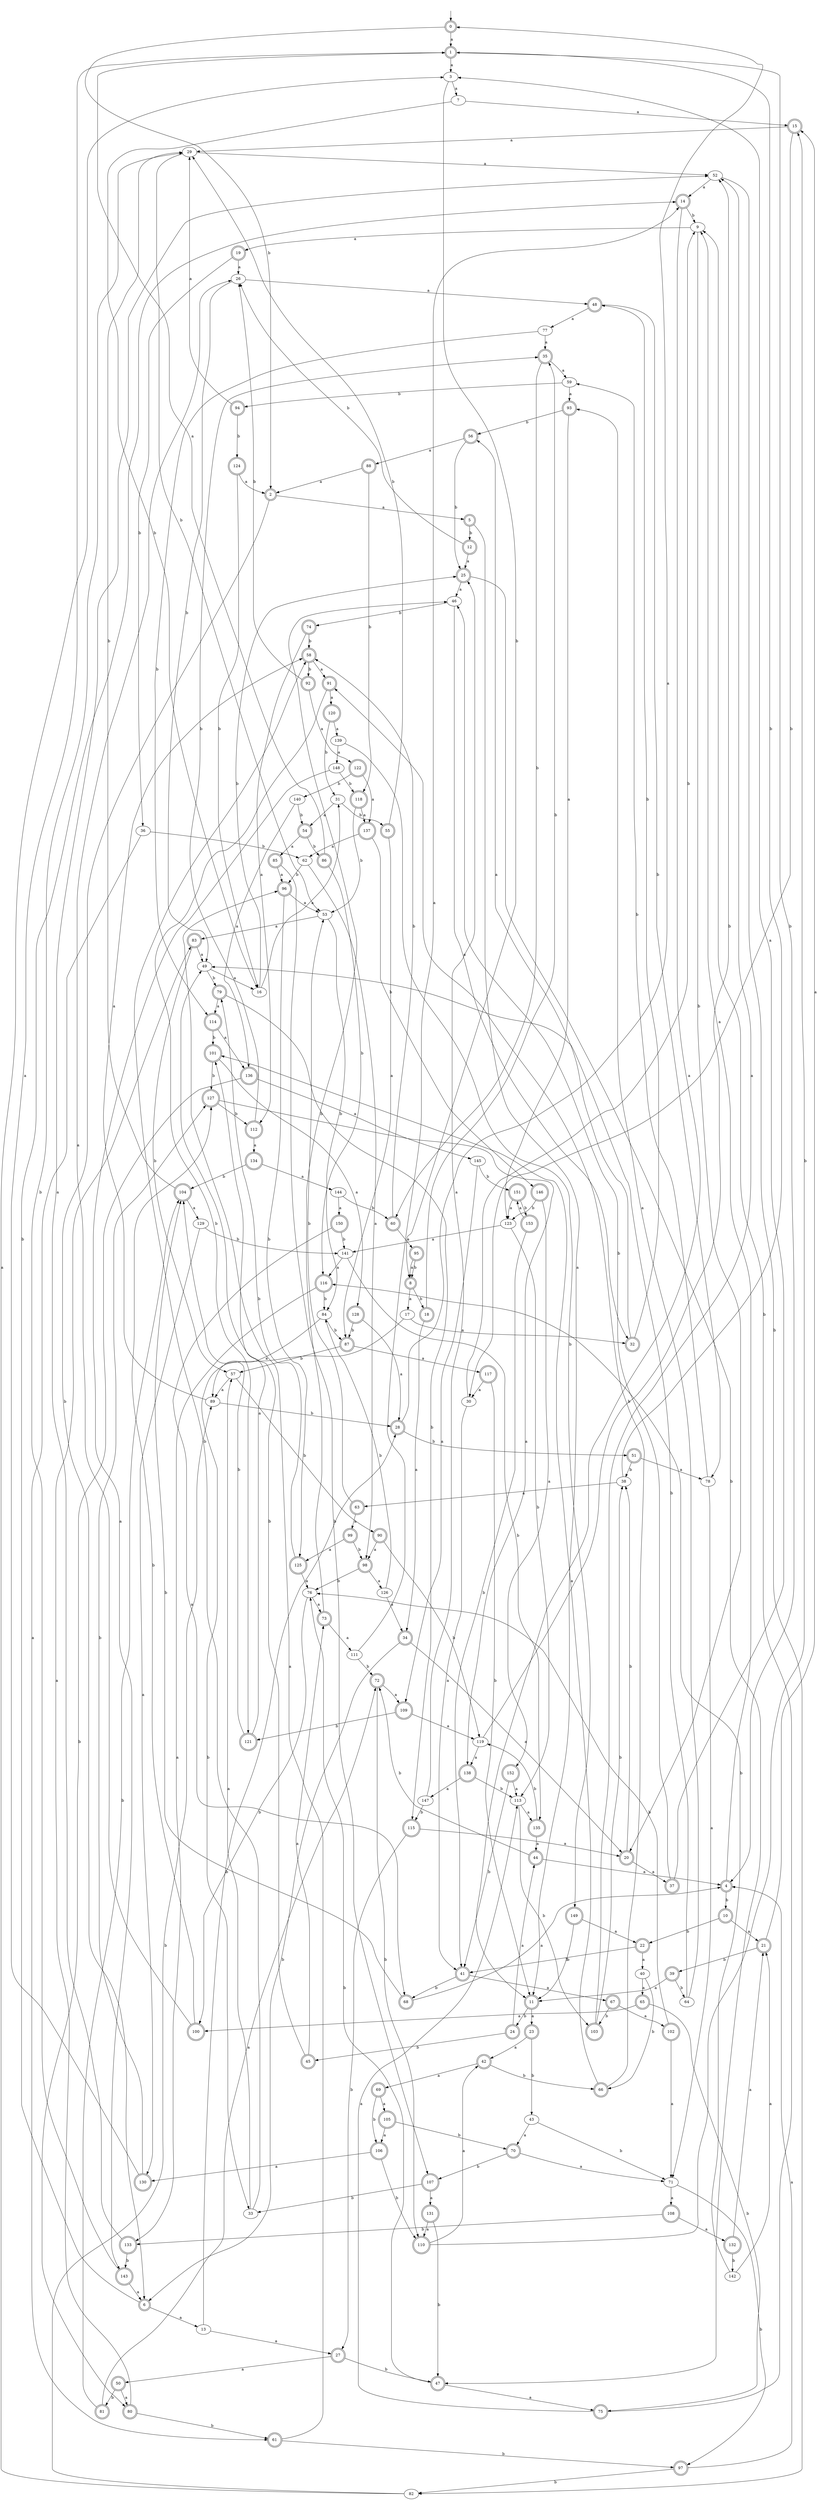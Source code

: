digraph RandomDFA {
  __start0 [label="", shape=none];
  __start0 -> 0 [label=""];
  0 [shape=circle] [shape=doublecircle]
  0 -> 1 [label="a"]
  0 -> 2 [label="b"]
  1 [shape=doublecircle]
  1 -> 3 [label="a"]
  1 -> 4 [label="b"]
  2 [shape=doublecircle]
  2 -> 5 [label="a"]
  2 -> 6 [label="b"]
  3
  3 -> 7 [label="a"]
  3 -> 8 [label="b"]
  4 [shape=doublecircle]
  4 -> 9 [label="a"]
  4 -> 10 [label="b"]
  5 [shape=doublecircle]
  5 -> 11 [label="a"]
  5 -> 12 [label="b"]
  6 [shape=doublecircle]
  6 -> 13 [label="a"]
  6 -> 14 [label="b"]
  7
  7 -> 15 [label="a"]
  7 -> 16 [label="b"]
  8 [shape=doublecircle]
  8 -> 17 [label="a"]
  8 -> 18 [label="b"]
  9
  9 -> 19 [label="a"]
  9 -> 20 [label="b"]
  10 [shape=doublecircle]
  10 -> 21 [label="a"]
  10 -> 22 [label="b"]
  11 [shape=doublecircle]
  11 -> 23 [label="a"]
  11 -> 24 [label="b"]
  12 [shape=doublecircle]
  12 -> 25 [label="a"]
  12 -> 26 [label="b"]
  13
  13 -> 27 [label="a"]
  13 -> 28 [label="b"]
  14 [shape=doublecircle]
  14 -> 11 [label="a"]
  14 -> 9 [label="b"]
  15 [shape=doublecircle]
  15 -> 29 [label="a"]
  15 -> 30 [label="b"]
  16
  16 -> 31 [label="a"]
  16 -> 25 [label="b"]
  17
  17 -> 32 [label="a"]
  17 -> 33 [label="b"]
  18 [shape=doublecircle]
  18 -> 34 [label="a"]
  18 -> 35 [label="b"]
  19 [shape=doublecircle]
  19 -> 26 [label="a"]
  19 -> 36 [label="b"]
  20 [shape=doublecircle]
  20 -> 37 [label="a"]
  20 -> 38 [label="b"]
  21 [shape=doublecircle]
  21 -> 15 [label="a"]
  21 -> 39 [label="b"]
  22 [shape=doublecircle]
  22 -> 40 [label="a"]
  22 -> 41 [label="b"]
  23 [shape=doublecircle]
  23 -> 42 [label="a"]
  23 -> 43 [label="b"]
  24 [shape=doublecircle]
  24 -> 44 [label="a"]
  24 -> 45 [label="b"]
  25 [shape=doublecircle]
  25 -> 46 [label="a"]
  25 -> 47 [label="b"]
  26
  26 -> 48 [label="a"]
  26 -> 49 [label="b"]
  27 [shape=doublecircle]
  27 -> 50 [label="a"]
  27 -> 47 [label="b"]
  28 [shape=doublecircle]
  28 -> 0 [label="a"]
  28 -> 51 [label="b"]
  29
  29 -> 52 [label="a"]
  29 -> 53 [label="b"]
  30
  30 -> 41 [label="a"]
  30 -> 9 [label="b"]
  31
  31 -> 54 [label="a"]
  31 -> 55 [label="b"]
  32 [shape=doublecircle]
  32 -> 56 [label="a"]
  32 -> 48 [label="b"]
  33
  33 -> 57 [label="a"]
  33 -> 58 [label="b"]
  34 [shape=doublecircle]
  34 -> 20 [label="a"]
  34 -> 6 [label="b"]
  35 [shape=doublecircle]
  35 -> 59 [label="a"]
  35 -> 60 [label="b"]
  36
  36 -> 61 [label="a"]
  36 -> 62 [label="b"]
  37 [shape=doublecircle]
  37 -> 3 [label="a"]
  37 -> 46 [label="b"]
  38
  38 -> 63 [label="a"]
  38 -> 1 [label="b"]
  39 [shape=doublecircle]
  39 -> 11 [label="a"]
  39 -> 64 [label="b"]
  40
  40 -> 65 [label="a"]
  40 -> 66 [label="b"]
  41 [shape=doublecircle]
  41 -> 67 [label="a"]
  41 -> 68 [label="b"]
  42 [shape=doublecircle]
  42 -> 69 [label="a"]
  42 -> 66 [label="b"]
  43
  43 -> 70 [label="a"]
  43 -> 71 [label="b"]
  44 [shape=doublecircle]
  44 -> 4 [label="a"]
  44 -> 72 [label="b"]
  45 [shape=doublecircle]
  45 -> 73 [label="a"]
  45 -> 49 [label="b"]
  46
  46 -> 32 [label="a"]
  46 -> 74 [label="b"]
  47 [shape=doublecircle]
  47 -> 75 [label="a"]
  47 -> 76 [label="b"]
  48 [shape=doublecircle]
  48 -> 77 [label="a"]
  48 -> 78 [label="b"]
  49
  49 -> 16 [label="a"]
  49 -> 79 [label="b"]
  50 [shape=doublecircle]
  50 -> 80 [label="a"]
  50 -> 81 [label="b"]
  51 [shape=doublecircle]
  51 -> 78 [label="a"]
  51 -> 38 [label="b"]
  52
  52 -> 14 [label="a"]
  52 -> 82 [label="b"]
  53
  53 -> 83 [label="a"]
  53 -> 84 [label="b"]
  54 [shape=doublecircle]
  54 -> 85 [label="a"]
  54 -> 86 [label="b"]
  55 [shape=doublecircle]
  55 -> 87 [label="a"]
  55 -> 29 [label="b"]
  56 [shape=doublecircle]
  56 -> 88 [label="a"]
  56 -> 25 [label="b"]
  57
  57 -> 89 [label="a"]
  57 -> 90 [label="b"]
  58 [shape=doublecircle]
  58 -> 91 [label="a"]
  58 -> 92 [label="b"]
  59
  59 -> 93 [label="a"]
  59 -> 94 [label="b"]
  60 [shape=doublecircle]
  60 -> 95 [label="a"]
  60 -> 58 [label="b"]
  61 [shape=doublecircle]
  61 -> 96 [label="a"]
  61 -> 97 [label="b"]
  62
  62 -> 98 [label="a"]
  62 -> 96 [label="b"]
  63 [shape=doublecircle]
  63 -> 99 [label="a"]
  63 -> 53 [label="b"]
  64
  64 -> 93 [label="a"]
  64 -> 49 [label="b"]
  65 [shape=doublecircle]
  65 -> 100 [label="a"]
  65 -> 75 [label="b"]
  66 [shape=doublecircle]
  66 -> 101 [label="a"]
  66 -> 91 [label="b"]
  67 [shape=doublecircle]
  67 -> 102 [label="a"]
  67 -> 103 [label="b"]
  68 [shape=doublecircle]
  68 -> 4 [label="a"]
  68 -> 104 [label="b"]
  69 [shape=doublecircle]
  69 -> 105 [label="a"]
  69 -> 106 [label="b"]
  70 [shape=doublecircle]
  70 -> 71 [label="a"]
  70 -> 107 [label="b"]
  71
  71 -> 108 [label="a"]
  71 -> 97 [label="b"]
  72 [shape=doublecircle]
  72 -> 109 [label="a"]
  72 -> 110 [label="b"]
  73 [shape=doublecircle]
  73 -> 111 [label="a"]
  73 -> 46 [label="b"]
  74 [shape=doublecircle]
  74 -> 112 [label="a"]
  74 -> 58 [label="b"]
  75 [shape=doublecircle]
  75 -> 113 [label="a"]
  75 -> 9 [label="b"]
  76
  76 -> 73 [label="a"]
  76 -> 100 [label="b"]
  77
  77 -> 35 [label="a"]
  77 -> 114 [label="b"]
  78
  78 -> 71 [label="a"]
  78 -> 59 [label="b"]
  79 [shape=doublecircle]
  79 -> 114 [label="a"]
  79 -> 115 [label="b"]
  80 [shape=doublecircle]
  80 -> 83 [label="a"]
  80 -> 61 [label="b"]
  81 [shape=doublecircle]
  81 -> 72 [label="a"]
  81 -> 104 [label="b"]
  82
  82 -> 3 [label="a"]
  82 -> 89 [label="b"]
  83 [shape=doublecircle]
  83 -> 49 [label="a"]
  83 -> 57 [label="b"]
  84
  84 -> 89 [label="a"]
  84 -> 87 [label="b"]
  85 [shape=doublecircle]
  85 -> 96 [label="a"]
  85 -> 107 [label="b"]
  86 [shape=doublecircle]
  86 -> 1 [label="a"]
  86 -> 116 [label="b"]
  87 [shape=doublecircle]
  87 -> 117 [label="a"]
  87 -> 57 [label="b"]
  88 [shape=doublecircle]
  88 -> 2 [label="a"]
  88 -> 118 [label="b"]
  89
  89 -> 58 [label="a"]
  89 -> 28 [label="b"]
  90 [shape=doublecircle]
  90 -> 98 [label="a"]
  90 -> 119 [label="b"]
  91 [shape=doublecircle]
  91 -> 120 [label="a"]
  91 -> 121 [label="b"]
  92 [shape=doublecircle]
  92 -> 122 [label="a"]
  92 -> 26 [label="b"]
  93 [shape=doublecircle]
  93 -> 123 [label="a"]
  93 -> 56 [label="b"]
  94 [shape=doublecircle]
  94 -> 29 [label="a"]
  94 -> 124 [label="b"]
  95 [shape=doublecircle]
  95 -> 8 [label="a"]
  95 -> 8 [label="b"]
  96 [shape=doublecircle]
  96 -> 53 [label="a"]
  96 -> 125 [label="b"]
  97 [shape=doublecircle]
  97 -> 4 [label="a"]
  97 -> 82 [label="b"]
  98 [shape=doublecircle]
  98 -> 126 [label="a"]
  98 -> 76 [label="b"]
  99 [shape=doublecircle]
  99 -> 125 [label="a"]
  99 -> 98 [label="b"]
  100 [shape=doublecircle]
  100 -> 26 [label="a"]
  100 -> 127 [label="b"]
  101 [shape=doublecircle]
  101 -> 128 [label="a"]
  101 -> 127 [label="b"]
  102 [shape=doublecircle]
  102 -> 71 [label="a"]
  102 -> 76 [label="b"]
  103 [shape=doublecircle]
  103 -> 52 [label="a"]
  103 -> 38 [label="b"]
  104 [shape=doublecircle]
  104 -> 129 [label="a"]
  104 -> 29 [label="b"]
  105 [shape=doublecircle]
  105 -> 106 [label="a"]
  105 -> 70 [label="b"]
  106 [shape=doublecircle]
  106 -> 130 [label="a"]
  106 -> 110 [label="b"]
  107 [shape=doublecircle]
  107 -> 131 [label="a"]
  107 -> 33 [label="b"]
  108 [shape=doublecircle]
  108 -> 132 [label="a"]
  108 -> 133 [label="b"]
  109 [shape=doublecircle]
  109 -> 119 [label="a"]
  109 -> 121 [label="b"]
  110 [shape=doublecircle]
  110 -> 42 [label="a"]
  110 -> 15 [label="b"]
  111
  111 -> 14 [label="a"]
  111 -> 72 [label="b"]
  112 [shape=doublecircle]
  112 -> 134 [label="a"]
  112 -> 35 [label="b"]
  113
  113 -> 135 [label="a"]
  113 -> 103 [label="b"]
  114 [shape=doublecircle]
  114 -> 136 [label="a"]
  114 -> 101 [label="b"]
  115 [shape=doublecircle]
  115 -> 20 [label="a"]
  115 -> 27 [label="b"]
  116 [shape=doublecircle]
  116 -> 133 [label="a"]
  116 -> 84 [label="b"]
  117 [shape=doublecircle]
  117 -> 30 [label="a"]
  117 -> 11 [label="b"]
  118 [shape=doublecircle]
  118 -> 137 [label="a"]
  118 -> 53 [label="b"]
  119
  119 -> 138 [label="a"]
  119 -> 52 [label="b"]
  120 [shape=doublecircle]
  120 -> 139 [label="a"]
  120 -> 31 [label="b"]
  121 [shape=doublecircle]
  121 -> 101 [label="a"]
  121 -> 104 [label="b"]
  122 [shape=doublecircle]
  122 -> 137 [label="a"]
  122 -> 140 [label="b"]
  123
  123 -> 141 [label="a"]
  123 -> 113 [label="b"]
  124 [shape=doublecircle]
  124 -> 2 [label="a"]
  124 -> 16 [label="b"]
  125 [shape=doublecircle]
  125 -> 76 [label="a"]
  125 -> 79 [label="b"]
  126
  126 -> 34 [label="a"]
  126 -> 84 [label="b"]
  127 [shape=doublecircle]
  127 -> 138 [label="a"]
  127 -> 112 [label="b"]
  128 [shape=doublecircle]
  128 -> 28 [label="a"]
  128 -> 87 [label="b"]
  129
  129 -> 130 [label="a"]
  129 -> 141 [label="b"]
  130 [shape=doublecircle]
  130 -> 1 [label="a"]
  130 -> 127 [label="b"]
  131 [shape=doublecircle]
  131 -> 110 [label="a"]
  131 -> 47 [label="b"]
  132 [shape=doublecircle]
  132 -> 21 [label="a"]
  132 -> 142 [label="b"]
  133 [shape=doublecircle]
  133 -> 52 [label="a"]
  133 -> 143 [label="b"]
  134 [shape=doublecircle]
  134 -> 144 [label="a"]
  134 -> 104 [label="b"]
  135 [shape=doublecircle]
  135 -> 44 [label="a"]
  135 -> 119 [label="b"]
  136 [shape=doublecircle]
  136 -> 145 [label="a"]
  136 -> 80 [label="b"]
  137 [shape=doublecircle]
  137 -> 62 [label="a"]
  137 -> 146 [label="b"]
  138 [shape=doublecircle]
  138 -> 147 [label="a"]
  138 -> 113 [label="b"]
  139
  139 -> 148 [label="a"]
  139 -> 149 [label="b"]
  140
  140 -> 136 [label="a"]
  140 -> 54 [label="b"]
  141
  141 -> 116 [label="a"]
  141 -> 135 [label="b"]
  142
  142 -> 21 [label="a"]
  142 -> 116 [label="b"]
  143 [shape=doublecircle]
  143 -> 6 [label="a"]
  143 -> 29 [label="b"]
  144
  144 -> 150 [label="a"]
  144 -> 60 [label="b"]
  145
  145 -> 109 [label="a"]
  145 -> 151 [label="b"]
  146 [shape=doublecircle]
  146 -> 152 [label="a"]
  146 -> 123 [label="b"]
  147
  147 -> 25 [label="a"]
  147 -> 115 [label="b"]
  148
  148 -> 143 [label="a"]
  148 -> 118 [label="b"]
  149 [shape=doublecircle]
  149 -> 22 [label="a"]
  149 -> 11 [label="b"]
  150 [shape=doublecircle]
  150 -> 68 [label="a"]
  150 -> 141 [label="b"]
  151 [shape=doublecircle]
  151 -> 123 [label="a"]
  151 -> 153 [label="b"]
  152 [shape=doublecircle]
  152 -> 113 [label="a"]
  152 -> 41 [label="b"]
  153 [shape=doublecircle]
  153 -> 151 [label="a"]
  153 -> 41 [label="b"]
}

